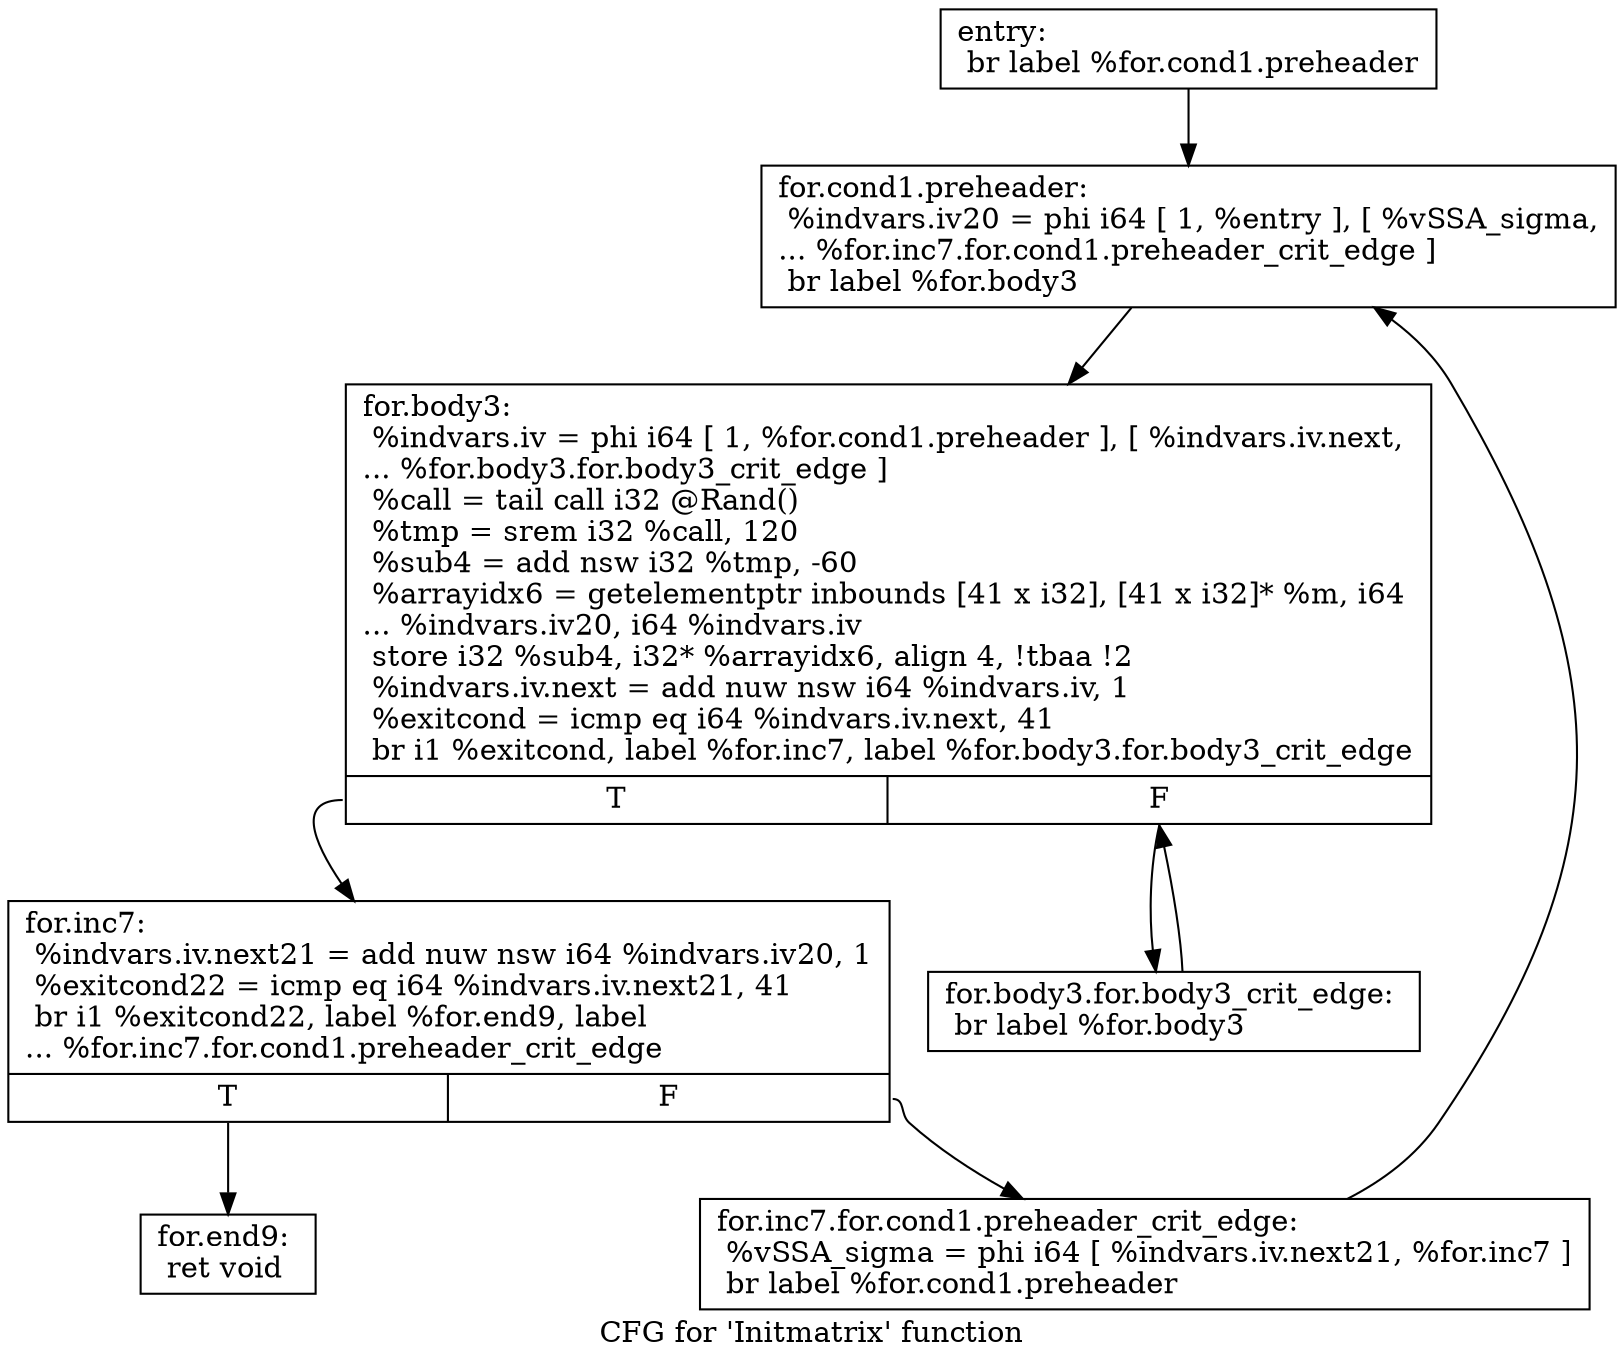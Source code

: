 digraph "CFG for 'Initmatrix' function" {
	label="CFG for 'Initmatrix' function";

	Node0x9bcc130 [shape=record,label="{entry:\l  br label %for.cond1.preheader\l}"];
	Node0x9bcc130 -> Node0x9bc56e0;
	Node0x9bc56e0 [shape=record,label="{for.cond1.preheader:                              \l  %indvars.iv20 = phi i64 [ 1, %entry ], [ %vSSA_sigma,\l... %for.inc7.for.cond1.preheader_crit_edge ]\l  br label %for.body3\l}"];
	Node0x9bc56e0 -> Node0x9bc5730;
	Node0x9bc5730 [shape=record,label="{for.body3:                                        \l  %indvars.iv = phi i64 [ 1, %for.cond1.preheader ], [ %indvars.iv.next,\l... %for.body3.for.body3_crit_edge ]\l  %call = tail call i32 @Rand()\l  %tmp = srem i32 %call, 120\l  %sub4 = add nsw i32 %tmp, -60\l  %arrayidx6 = getelementptr inbounds [41 x i32], [41 x i32]* %m, i64\l... %indvars.iv20, i64 %indvars.iv\l  store i32 %sub4, i32* %arrayidx6, align 4, !tbaa !2\l  %indvars.iv.next = add nuw nsw i64 %indvars.iv, 1\l  %exitcond = icmp eq i64 %indvars.iv.next, 41\l  br i1 %exitcond, label %for.inc7, label %for.body3.for.body3_crit_edge\l|{<s0>T|<s1>F}}"];
	Node0x9bc5730:s0 -> Node0x9bc57d0;
	Node0x9bc5730:s1 -> Node0x9bc5780;
	Node0x9bc5780 [shape=record,label="{for.body3.for.body3_crit_edge:                    \l  br label %for.body3\l}"];
	Node0x9bc5780 -> Node0x9bc5730;
	Node0x9bc57d0 [shape=record,label="{for.inc7:                                         \l  %indvars.iv.next21 = add nuw nsw i64 %indvars.iv20, 1\l  %exitcond22 = icmp eq i64 %indvars.iv.next21, 41\l  br i1 %exitcond22, label %for.end9, label\l... %for.inc7.for.cond1.preheader_crit_edge\l|{<s0>T|<s1>F}}"];
	Node0x9bc57d0:s0 -> Node0x9bc5870;
	Node0x9bc57d0:s1 -> Node0x9bc5820;
	Node0x9bc5820 [shape=record,label="{for.inc7.for.cond1.preheader_crit_edge:           \l  %vSSA_sigma = phi i64 [ %indvars.iv.next21, %for.inc7 ]\l  br label %for.cond1.preheader\l}"];
	Node0x9bc5820 -> Node0x9bc56e0;
	Node0x9bc5870 [shape=record,label="{for.end9:                                         \l  ret void\l}"];
}
